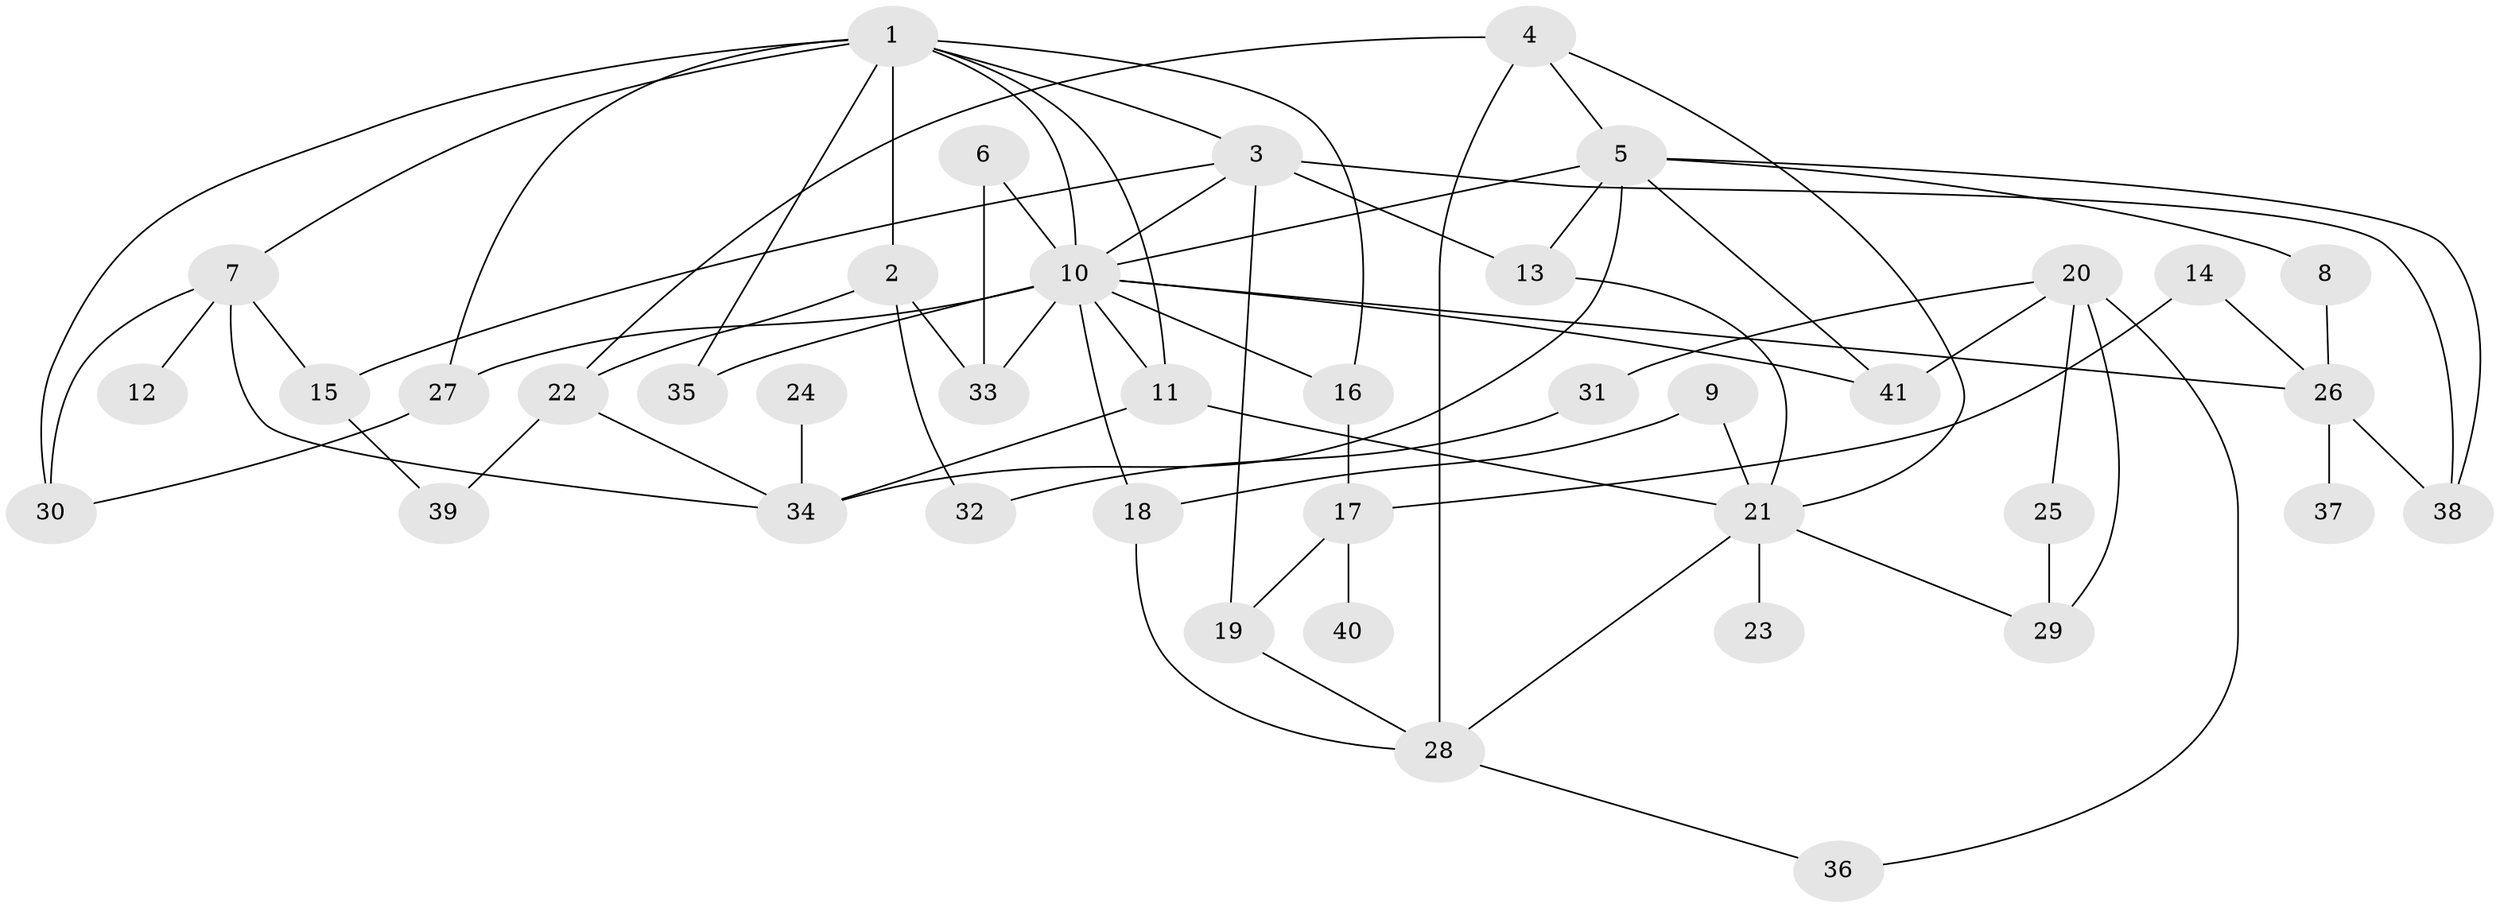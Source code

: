 // original degree distribution, {4: 0.20987654320987653, 7: 0.024691358024691357, 10: 0.012345679012345678, 2: 0.37037037037037035, 6: 0.012345679012345678, 3: 0.19753086419753085, 5: 0.012345679012345678, 1: 0.16049382716049382}
// Generated by graph-tools (version 1.1) at 2025/49/03/09/25 03:49:26]
// undirected, 41 vertices, 72 edges
graph export_dot {
graph [start="1"]
  node [color=gray90,style=filled];
  1;
  2;
  3;
  4;
  5;
  6;
  7;
  8;
  9;
  10;
  11;
  12;
  13;
  14;
  15;
  16;
  17;
  18;
  19;
  20;
  21;
  22;
  23;
  24;
  25;
  26;
  27;
  28;
  29;
  30;
  31;
  32;
  33;
  34;
  35;
  36;
  37;
  38;
  39;
  40;
  41;
  1 -- 2 [weight=1.0];
  1 -- 3 [weight=1.0];
  1 -- 7 [weight=1.0];
  1 -- 10 [weight=1.0];
  1 -- 11 [weight=1.0];
  1 -- 16 [weight=1.0];
  1 -- 27 [weight=1.0];
  1 -- 30 [weight=1.0];
  1 -- 35 [weight=1.0];
  2 -- 22 [weight=1.0];
  2 -- 32 [weight=1.0];
  2 -- 33 [weight=1.0];
  3 -- 10 [weight=1.0];
  3 -- 13 [weight=1.0];
  3 -- 15 [weight=1.0];
  3 -- 19 [weight=1.0];
  3 -- 38 [weight=1.0];
  4 -- 5 [weight=1.0];
  4 -- 21 [weight=1.0];
  4 -- 22 [weight=1.0];
  4 -- 28 [weight=1.0];
  5 -- 8 [weight=1.0];
  5 -- 10 [weight=1.0];
  5 -- 13 [weight=1.0];
  5 -- 34 [weight=1.0];
  5 -- 38 [weight=1.0];
  5 -- 41 [weight=1.0];
  6 -- 10 [weight=1.0];
  6 -- 33 [weight=1.0];
  7 -- 12 [weight=1.0];
  7 -- 15 [weight=1.0];
  7 -- 30 [weight=1.0];
  7 -- 34 [weight=1.0];
  8 -- 26 [weight=1.0];
  9 -- 18 [weight=1.0];
  9 -- 21 [weight=1.0];
  10 -- 11 [weight=1.0];
  10 -- 16 [weight=1.0];
  10 -- 18 [weight=1.0];
  10 -- 26 [weight=1.0];
  10 -- 27 [weight=1.0];
  10 -- 33 [weight=1.0];
  10 -- 35 [weight=1.0];
  10 -- 41 [weight=1.0];
  11 -- 21 [weight=1.0];
  11 -- 34 [weight=1.0];
  13 -- 21 [weight=1.0];
  14 -- 17 [weight=1.0];
  14 -- 26 [weight=1.0];
  15 -- 39 [weight=1.0];
  16 -- 17 [weight=1.0];
  17 -- 19 [weight=1.0];
  17 -- 40 [weight=1.0];
  18 -- 28 [weight=1.0];
  19 -- 28 [weight=1.0];
  20 -- 25 [weight=1.0];
  20 -- 29 [weight=1.0];
  20 -- 31 [weight=1.0];
  20 -- 36 [weight=1.0];
  20 -- 41 [weight=1.0];
  21 -- 23 [weight=1.0];
  21 -- 28 [weight=1.0];
  21 -- 29 [weight=1.0];
  22 -- 34 [weight=1.0];
  22 -- 39 [weight=1.0];
  24 -- 34 [weight=1.0];
  25 -- 29 [weight=1.0];
  26 -- 37 [weight=1.0];
  26 -- 38 [weight=1.0];
  27 -- 30 [weight=1.0];
  28 -- 36 [weight=1.0];
  31 -- 32 [weight=1.0];
}
